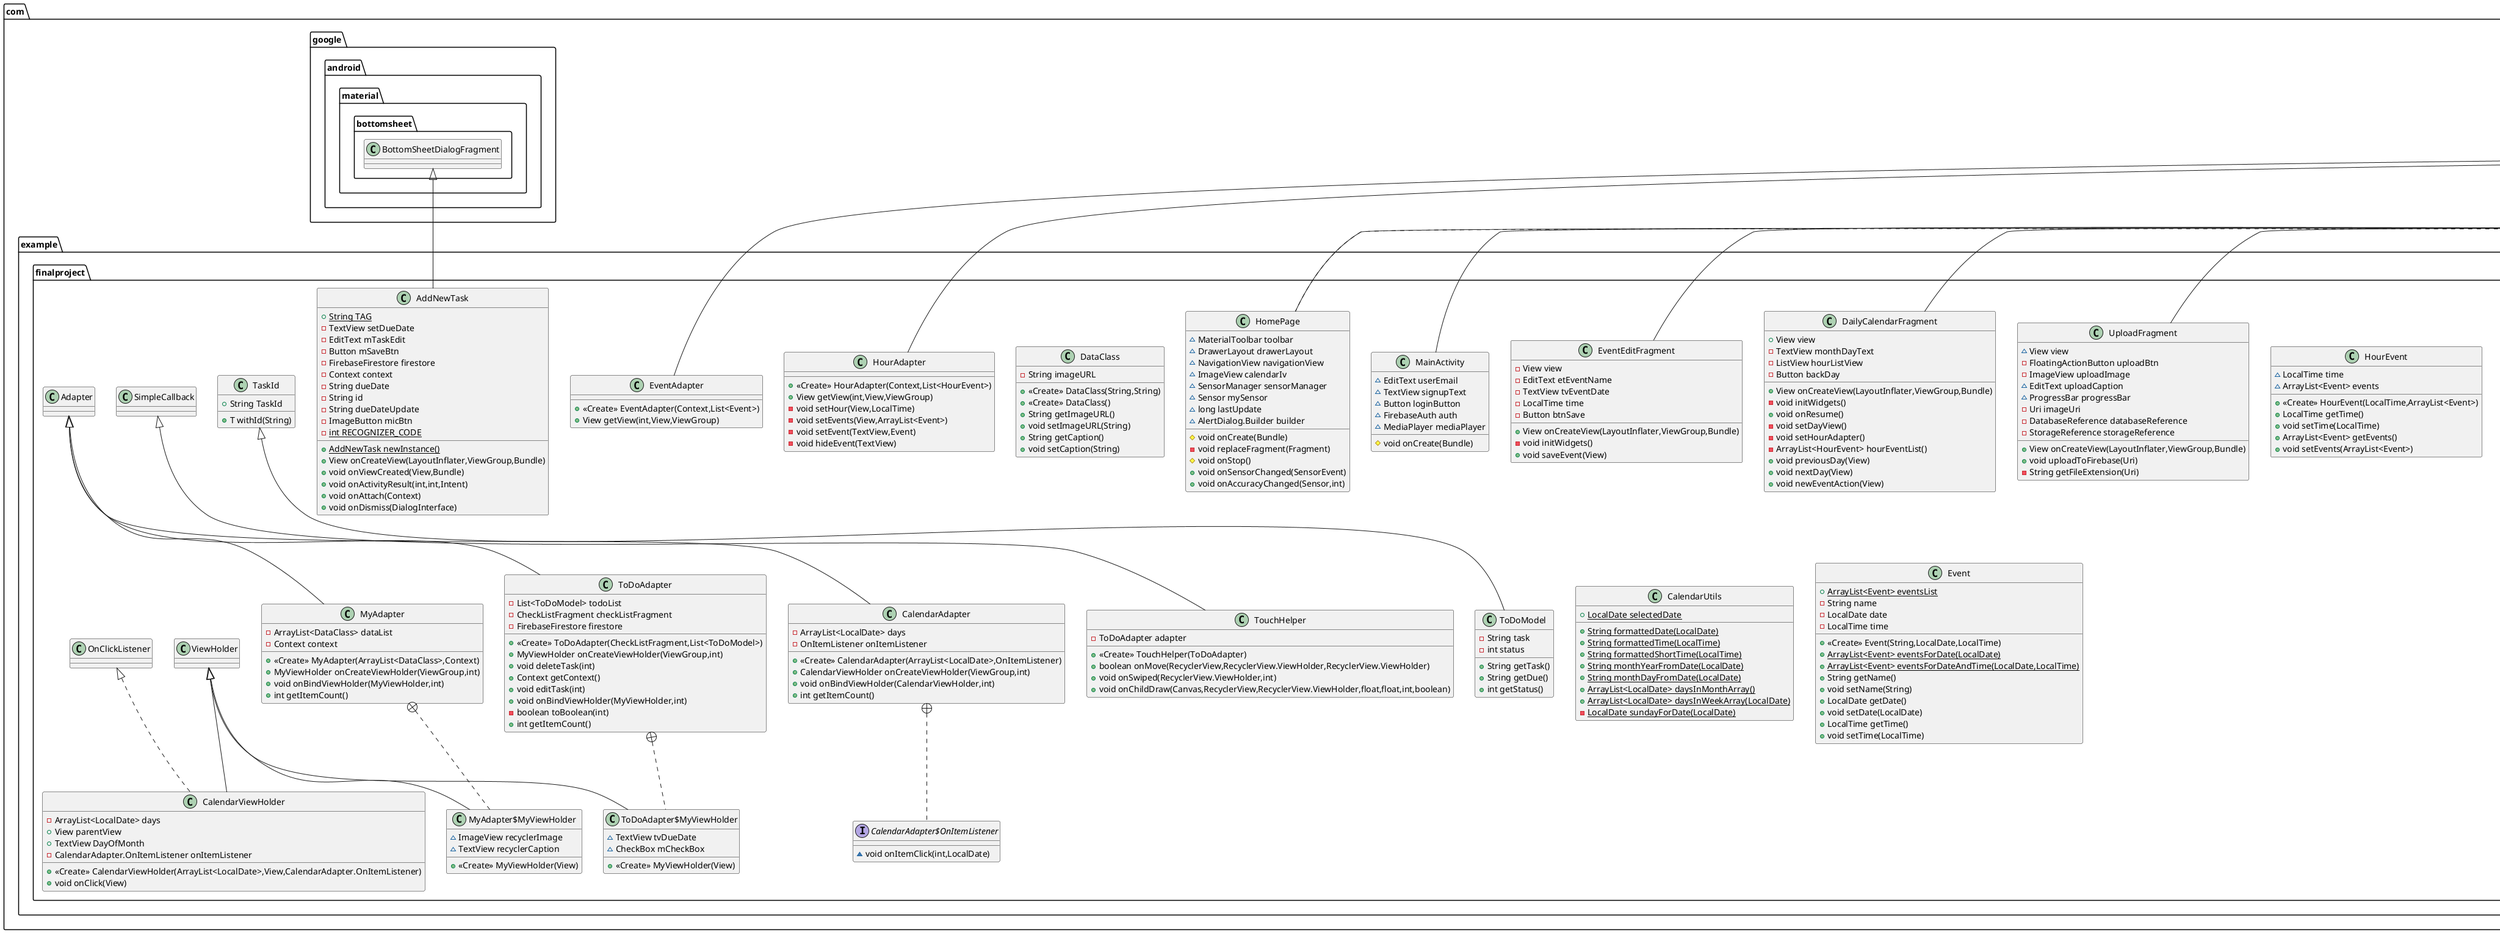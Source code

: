 @startuml
class com.example.finalproject.TouchHelper {
- ToDoAdapter adapter
+ <<Create>> TouchHelper(ToDoAdapter)
+ boolean onMove(RecyclerView,RecyclerView.ViewHolder,RecyclerView.ViewHolder)
+ void onSwiped(RecyclerView.ViewHolder,int)
+ void onChildDraw(Canvas,RecyclerView,RecyclerView.ViewHolder,float,float,int,boolean)
}
class com.example.finalproject.DataClass {
- String imageURL
+ <<Create>> DataClass(String,String)
+ <<Create>> DataClass()
+ String getImageURL()
+ void setImageURL(String)
+ String getCaption()
+ void setCaption(String)
}
class com.example.finalproject.EventAdapter {
+ <<Create>> EventAdapter(Context,List<Event>)
+ View getView(int,View,ViewGroup)
}
class com.example.finalproject.NotesFragment {
~ FloatingActionButton fab
~ View view
~ RecyclerView recycler
~ ArrayList<DataClass> dataList
~ MyAdapter adapter
- DatabaseReference databaseReference
+ View onCreateView(LayoutInflater,ViewGroup,Bundle)
}
class com.example.finalproject.CalendarAdapter {
- ArrayList<LocalDate> days
- OnItemListener onItemListener
+ <<Create>> CalendarAdapter(ArrayList<LocalDate>,OnItemListener)
+ CalendarViewHolder onCreateViewHolder(ViewGroup,int)
+ void onBindViewHolder(CalendarViewHolder,int)
+ int getItemCount()
}
interface com.example.finalproject.CalendarAdapter$OnItemListener {
~ void onItemClick(int,LocalDate)
}
class com.example.finalproject.UploadFragment {
~ View view
- FloatingActionButton uploadBtn
- ImageView uploadImage
~ EditText uploadCaption
~ ProgressBar progressBar
- Uri imageUri
- DatabaseReference databaseReference
- StorageReference storageReference
+ View onCreateView(LayoutInflater,ViewGroup,Bundle)
+ void uploadToFirebase(Uri)
- String getFileExtension(Uri)
}
class com.example.finalproject.WeekViewFragment {
- View view
- TextView monthYearText
- RecyclerView calendarRecyclerView
- Button backWeek
- ListView eventListView
+ View onCreateView(LayoutInflater,ViewGroup,Bundle)
- void initWidgets()
- void setWeekView()
+ void previousWeek(View)
+ void nextWeek(View)
+ void onItemClick(int,LocalDate)
+ void onResume()
- void setEventAdapter()
+ void newEvent(View)
+ void Daily(View)
}
interface com.example.finalproject.OnDialogCloseListener {
~ void onDialogClose(DialogInterface)
}
class com.example.finalproject.CalendarViewHolder {
- ArrayList<LocalDate> days
+ View parentView
+ TextView DayOfMonth
- CalendarAdapter.OnItemListener onItemListener
+ <<Create>> CalendarViewHolder(ArrayList<LocalDate>,View,CalendarAdapter.OnItemListener)
+ void onClick(View)
}
class com.example.finalproject.MyAdapter {
- ArrayList<DataClass> dataList
- Context context
+ <<Create>> MyAdapter(ArrayList<DataClass>,Context)
+ MyViewHolder onCreateViewHolder(ViewGroup,int)
+ void onBindViewHolder(MyViewHolder,int)
+ int getItemCount()
}
class com.example.finalproject.MyAdapter$MyViewHolder {
~ ImageView recyclerImage
~ TextView recyclerCaption
+ <<Create>> MyViewHolder(View)
}
class com.example.finalproject.HourAdapter {
+ <<Create>> HourAdapter(Context,List<HourEvent>)
+ View getView(int,View,ViewGroup)
- void setHour(View,LocalTime)
- void setEvents(View,ArrayList<Event>)
- void setEvent(TextView,Event)
- void hideEvent(TextView)
}
class com.example.finalproject.DailyCalendarFragment {
+ View view
- TextView monthDayText
- ListView hourListView
- Button backDay
+ View onCreateView(LayoutInflater,ViewGroup,Bundle)
- void initWidgets()
+ void onResume()
- void setDayView()
- void setHourAdapter()
- ArrayList<HourEvent> hourEventList()
+ void previousDay(View)
+ void nextDay(View)
+ void newEventAction(View)
}
class com.example.finalproject.AddNewTask {
+ {static} String TAG
- TextView setDueDate
- EditText mTaskEdit
- Button mSaveBtn
- FirebaseFirestore firestore
- Context context
- String dueDate
- String id
- String dueDateUpdate
- ImageButton micBtn
- {static} int RECOGNIZER_CODE
+ {static} AddNewTask newInstance()
+ View onCreateView(LayoutInflater,ViewGroup,Bundle)
+ void onViewCreated(View,Bundle)
+ void onActivityResult(int,int,Intent)
+ void onAttach(Context)
+ void onDismiss(DialogInterface)
}
class com.example.finalproject.ToDoAdapter {
- List<ToDoModel> todoList
- CheckListFragment checkListFragment
- FirebaseFirestore firestore
+ <<Create>> ToDoAdapter(CheckListFragment,List<ToDoModel>)
+ MyViewHolder onCreateViewHolder(ViewGroup,int)
+ void deleteTask(int)
+ Context getContext()
+ void editTask(int)
+ void onBindViewHolder(MyViewHolder,int)
- boolean toBoolean(int)
+ int getItemCount()
}
class com.example.finalproject.ToDoAdapter$MyViewHolder {
~ TextView tvDueDate
~ CheckBox mCheckBox
+ <<Create>> MyViewHolder(View)
}
class com.example.finalproject.CalendarFragment {
- View view
- TextView monthYearText
- RecyclerView calendarRecyclerView
- LocalDate selectedDate
- Button back
+ View onCreateView(LayoutInflater,ViewGroup,Bundle)
- void initWidgets()
- void setMonthView()
+ String monthYearFromDate(LocalDate)
+ void previousMonth(View)
+ void nextMonth(View)
+ void onItemClick(int,LocalDate)
+ void Weekly(View)
}
class com.example.finalproject.CheckListFragment {
- View view
- RecyclerView recyclerView
- FloatingActionButton mFab
- FirebaseFirestore firestore
- ToDoAdapter adapter
- List<ToDoModel> mList
- Query query
- ListenerRegistration listenerRegistration
+ View onCreateView(LayoutInflater,ViewGroup,Bundle)
- void showData()
+ void onDialogClose(DialogInterface)
}
class com.example.finalproject.HourEvent {
~ LocalTime time
~ ArrayList<Event> events
+ <<Create>> HourEvent(LocalTime,ArrayList<Event>)
+ LocalTime getTime()
+ void setTime(LocalTime)
+ ArrayList<Event> getEvents()
+ void setEvents(ArrayList<Event>)
}
class com.example.finalproject.MainActivity {
~ EditText userEmail
~ TextView signupText
~ Button loginButton
~ FirebaseAuth auth
~ MediaPlayer mediaPlayer
# void onCreate(Bundle)
}
class com.example.finalproject.HomePage {
~ MaterialToolbar toolbar
~ DrawerLayout drawerLayout
~ NavigationView navigationView
~ ImageView calendarIv
~ SensorManager sensorManager
~ Sensor mySensor
~ long lastUpdate
~ AlertDialog.Builder builder
# void onCreate(Bundle)
- void replaceFragment(Fragment)
# void onStop()
+ void onSensorChanged(SensorEvent)
+ void onAccuracyChanged(Sensor,int)
}
class com.example.finalproject.TaskId {
+ String TaskId
+ T withId(String)
}
class com.example.finalproject.ToDoModel {
- String task
- int status
+ String getTask()
+ String getDue()
+ int getStatus()
}
class com.example.finalproject.EventEditFragment {
- View view
- EditText etEventName
- TextView tvEventDate
- LocalTime time
- Button btnSave
+ View onCreateView(LayoutInflater,ViewGroup,Bundle)
- void initWidgets()
+ void saveEvent(View)
}
class com.example.finalproject.CalendarUtils {
+ {static} LocalDate selectedDate
+ {static} String formattedDate(LocalDate)
+ {static} String formattedTime(LocalTime)
+ {static} String formattedShortTime(LocalTime)
+ {static} String monthYearFromDate(LocalDate)
+ {static} String monthDayFromDate(LocalDate)
+ {static} ArrayList<LocalDate> daysInMonthArray()
+ {static} ArrayList<LocalDate> daysInWeekArray(LocalDate)
- {static} LocalDate sundayForDate(LocalDate)
}
class com.example.finalproject.Event {
+ {static} ArrayList<Event> eventsList
- String name
- LocalDate date
- LocalTime time
+ <<Create>> Event(String,LocalDate,LocalTime)
+ {static} ArrayList<Event> eventsForDate(LocalDate)
+ {static} ArrayList<Event> eventsForDateAndTime(LocalDate,LocalTime)
+ String getName()
+ void setName(String)
+ LocalDate getDate()
+ void setDate(LocalDate)
+ LocalTime getTime()
+ void setTime(LocalTime)
}
class com.example.finalproject.RegisterPage {
~ EditText regisEmail
~ Button regisButton
- FirebaseAuth auth
# void onCreate(Bundle)
}
class com.example.finalproject.SplashScreen {
~ TextView splashTitle
~ LottieAnimationView lottie
# void onCreate(Bundle)
}


com.example.finalproject.SimpleCallback <|-- com.example.finalproject.TouchHelper
android.widget.ArrayAdapter <|-- com.example.finalproject.EventAdapter
androidx.fragment.app.Fragment <|-- com.example.finalproject.NotesFragment
com.example.finalproject.Adapter <|-- com.example.finalproject.CalendarAdapter
com.example.finalproject.CalendarAdapter +.. com.example.finalproject.CalendarAdapter$OnItemListener
androidx.fragment.app.Fragment <|-- com.example.finalproject.UploadFragment
com.example.finalproject.OnItemListener <|.. com.example.finalproject.WeekViewFragment
androidx.fragment.app.Fragment <|-- com.example.finalproject.WeekViewFragment
com.example.finalproject.OnClickListener <|.. com.example.finalproject.CalendarViewHolder
com.example.finalproject.ViewHolder <|-- com.example.finalproject.CalendarViewHolder
com.example.finalproject.Adapter <|-- com.example.finalproject.MyAdapter
com.example.finalproject.MyAdapter +.. com.example.finalproject.MyAdapter$MyViewHolder
com.example.finalproject.ViewHolder <|-- com.example.finalproject.MyAdapter$MyViewHolder
android.widget.ArrayAdapter <|-- com.example.finalproject.HourAdapter
androidx.fragment.app.Fragment <|-- com.example.finalproject.DailyCalendarFragment
com.google.android.material.bottomsheet.BottomSheetDialogFragment <|-- com.example.finalproject.AddNewTask
com.example.finalproject.Adapter <|-- com.example.finalproject.ToDoAdapter
com.example.finalproject.ToDoAdapter +.. com.example.finalproject.ToDoAdapter$MyViewHolder
com.example.finalproject.ViewHolder <|-- com.example.finalproject.ToDoAdapter$MyViewHolder
com.example.finalproject.OnItemListener <|.. com.example.finalproject.CalendarFragment
androidx.fragment.app.Fragment <|-- com.example.finalproject.CalendarFragment
com.example.finalproject.OnDialogCloseListener <|.. com.example.finalproject.CheckListFragment
androidx.fragment.app.Fragment <|-- com.example.finalproject.CheckListFragment
androidx.appcompat.app.AppCompatActivity <|-- com.example.finalproject.MainActivity
android.hardware.SensorEventListener <|.. com.example.finalproject.HomePage
androidx.appcompat.app.AppCompatActivity <|-- com.example.finalproject.HomePage
com.example.finalproject.TaskId <|-- com.example.finalproject.ToDoModel
androidx.fragment.app.Fragment <|-- com.example.finalproject.EventEditFragment
androidx.appcompat.app.AppCompatActivity <|-- com.example.finalproject.RegisterPage
androidx.appcompat.app.AppCompatActivity <|-- com.example.finalproject.SplashScreen
@enduml
